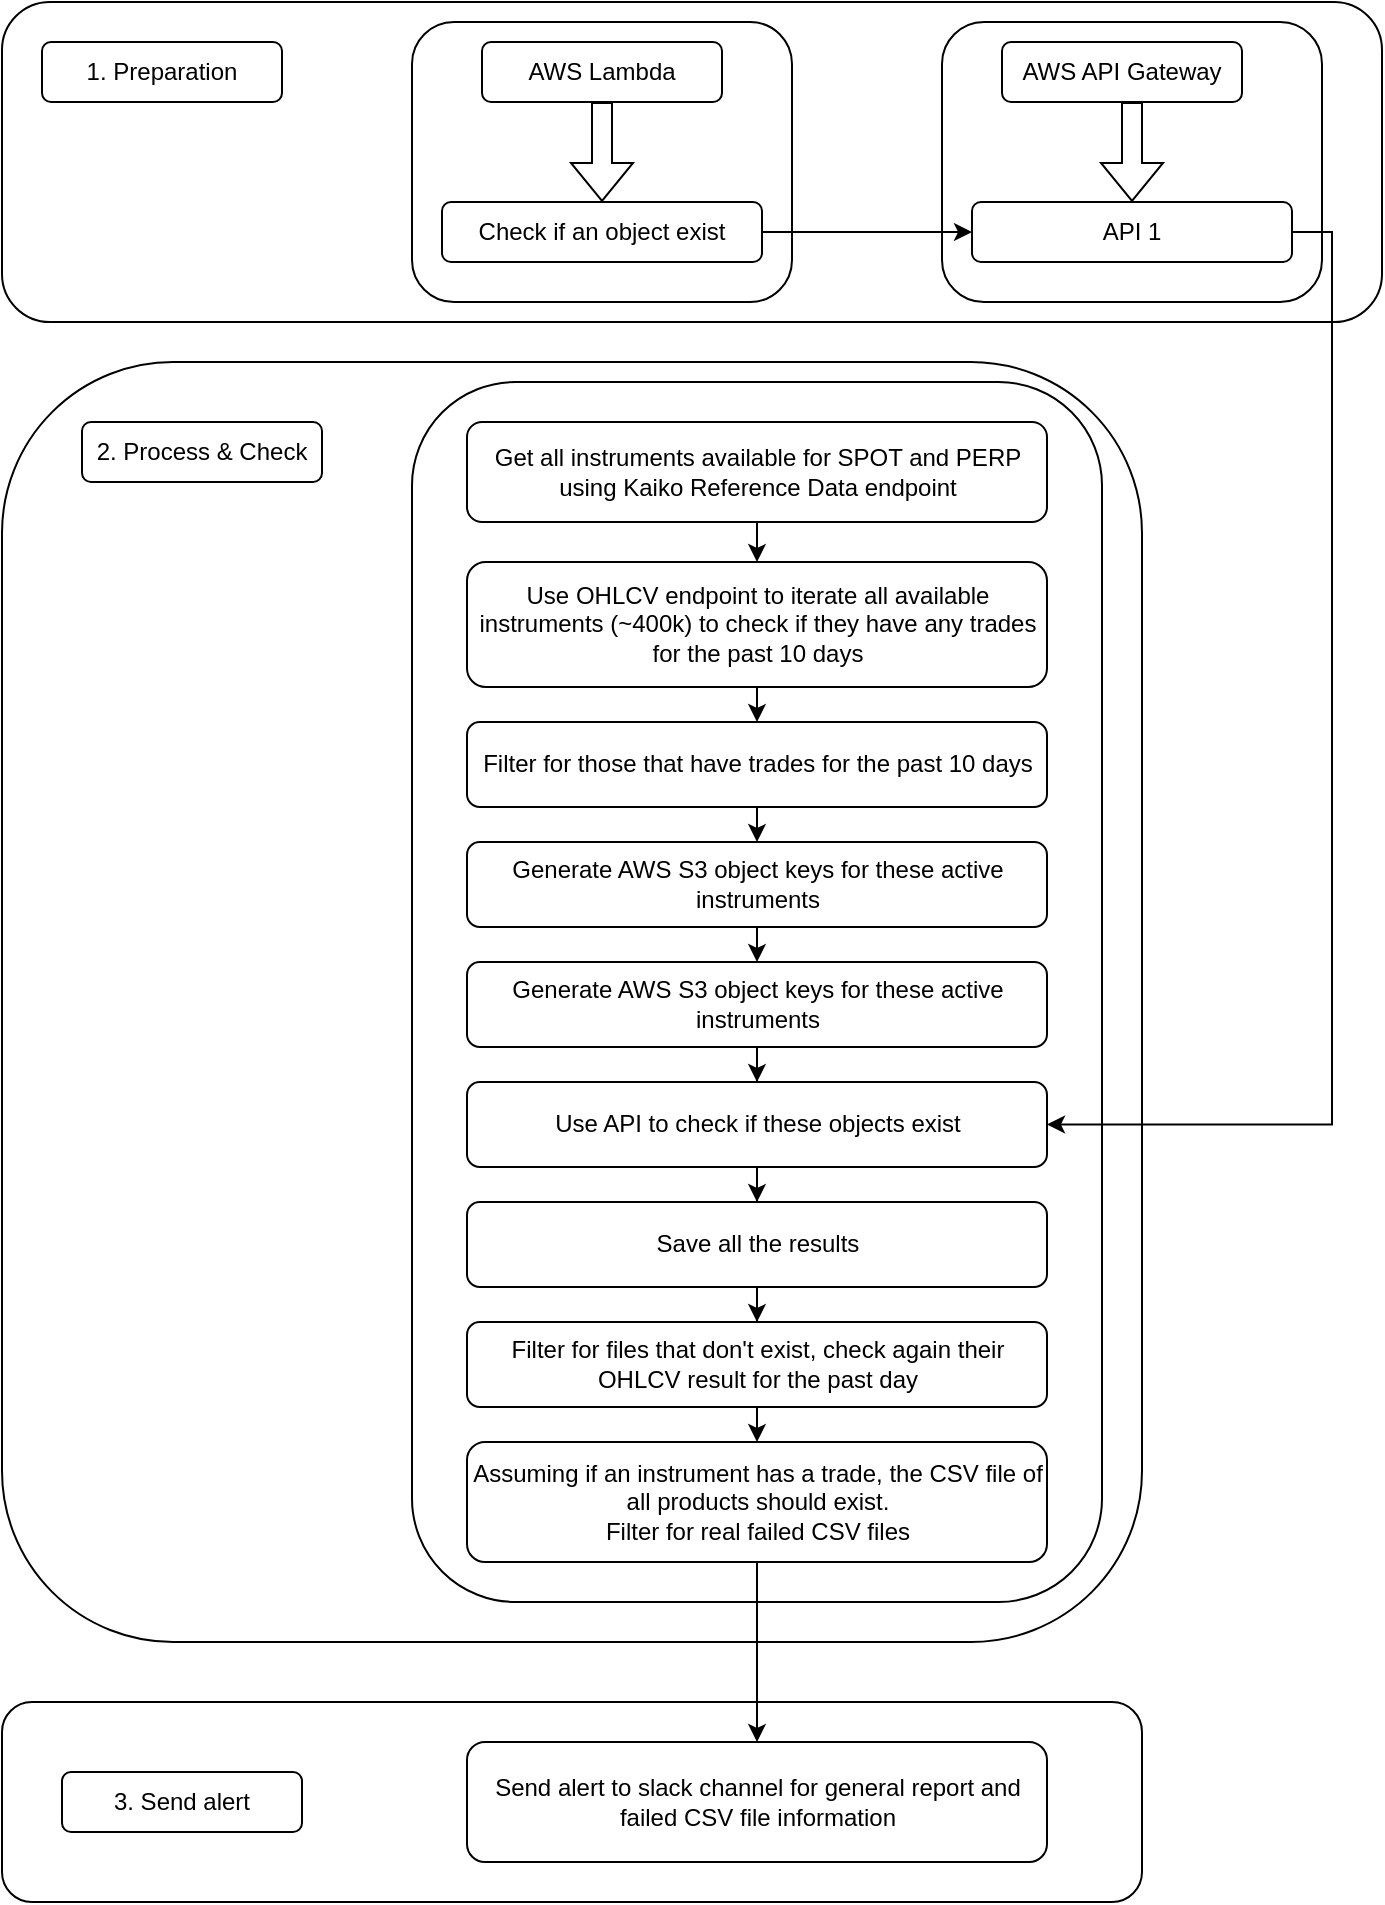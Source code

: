 <mxfile version="28.2.0">
  <diagram name="Page-1" id="wkkrfAakZS2gCEsQOzNK">
    <mxGraphModel dx="1234" dy="731" grid="1" gridSize="10" guides="1" tooltips="1" connect="1" arrows="1" fold="1" page="1" pageScale="1" pageWidth="850" pageHeight="1100" math="0" shadow="0">
      <root>
        <mxCell id="0" />
        <mxCell id="1" parent="0" />
        <mxCell id="3ywKKGpvwJczeCODJA8Q-24" value="" style="rounded=1;whiteSpace=wrap;html=1;" parent="1" vertex="1">
          <mxGeometry x="130" y="220" width="570" height="640" as="geometry" />
        </mxCell>
        <mxCell id="3ywKKGpvwJczeCODJA8Q-26" value="" style="rounded=1;whiteSpace=wrap;html=1;" parent="1" vertex="1">
          <mxGeometry x="335" y="230" width="345" height="610" as="geometry" />
        </mxCell>
        <mxCell id="3ywKKGpvwJczeCODJA8Q-23" value="" style="rounded=1;whiteSpace=wrap;html=1;" parent="1" vertex="1">
          <mxGeometry x="130" y="40" width="690" height="160" as="geometry" />
        </mxCell>
        <mxCell id="3ywKKGpvwJczeCODJA8Q-13" value="" style="rounded=1;whiteSpace=wrap;html=1;" parent="1" vertex="1">
          <mxGeometry x="600" y="50" width="190" height="140" as="geometry" />
        </mxCell>
        <mxCell id="3ywKKGpvwJczeCODJA8Q-11" value="" style="rounded=1;whiteSpace=wrap;html=1;" parent="1" vertex="1">
          <mxGeometry x="335" y="50" width="190" height="140" as="geometry" />
        </mxCell>
        <mxCell id="1lTGerjlC5rO6-euRAGv-2" style="edgeStyle=orthogonalEdgeStyle;rounded=0;orthogonalLoop=1;jettySize=auto;html=1;exitX=0.5;exitY=1;exitDx=0;exitDy=0;entryX=0.5;entryY=0;entryDx=0;entryDy=0;" edge="1" parent="1" source="3ywKKGpvwJczeCODJA8Q-1" target="3ywKKGpvwJczeCODJA8Q-2">
          <mxGeometry relative="1" as="geometry" />
        </mxCell>
        <mxCell id="3ywKKGpvwJczeCODJA8Q-1" value="Get all instruments available for SPOT and PERP using Kaiko Reference Data endpoint" style="rounded=1;whiteSpace=wrap;html=1;" parent="1" vertex="1">
          <mxGeometry x="362.5" y="250" width="290" height="50" as="geometry" />
        </mxCell>
        <mxCell id="1lTGerjlC5rO6-euRAGv-3" style="edgeStyle=orthogonalEdgeStyle;rounded=0;orthogonalLoop=1;jettySize=auto;html=1;exitX=0.5;exitY=1;exitDx=0;exitDy=0;entryX=0.5;entryY=0;entryDx=0;entryDy=0;" edge="1" parent="1" source="3ywKKGpvwJczeCODJA8Q-2" target="1lTGerjlC5rO6-euRAGv-1">
          <mxGeometry relative="1" as="geometry" />
        </mxCell>
        <mxCell id="3ywKKGpvwJczeCODJA8Q-2" value="Use OHLCV endpoint to iterate all available instruments (~400k) to check if they have any trades for the past 10 days" style="rounded=1;whiteSpace=wrap;html=1;" parent="1" vertex="1">
          <mxGeometry x="362.5" y="320" width="290" height="62.5" as="geometry" />
        </mxCell>
        <mxCell id="3ywKKGpvwJczeCODJA8Q-20" style="edgeStyle=orthogonalEdgeStyle;rounded=0;orthogonalLoop=1;jettySize=auto;html=1;exitX=1;exitY=0.5;exitDx=0;exitDy=0;entryX=0;entryY=0.5;entryDx=0;entryDy=0;" parent="1" source="3ywKKGpvwJczeCODJA8Q-6" target="3ywKKGpvwJczeCODJA8Q-15" edge="1">
          <mxGeometry relative="1" as="geometry" />
        </mxCell>
        <mxCell id="3ywKKGpvwJczeCODJA8Q-6" value="Check if an object exist" style="rounded=1;whiteSpace=wrap;html=1;" parent="1" vertex="1">
          <mxGeometry x="350" y="140" width="160" height="30" as="geometry" />
        </mxCell>
        <mxCell id="3ywKKGpvwJczeCODJA8Q-8" value="1. Preparation" style="rounded=1;whiteSpace=wrap;html=1;" parent="1" vertex="1">
          <mxGeometry x="150" y="60" width="120" height="30" as="geometry" />
        </mxCell>
        <mxCell id="3ywKKGpvwJczeCODJA8Q-9" value="AWS Lambda" style="rounded=1;whiteSpace=wrap;html=1;" parent="1" vertex="1">
          <mxGeometry x="370" y="60" width="120" height="30" as="geometry" />
        </mxCell>
        <mxCell id="3ywKKGpvwJczeCODJA8Q-10" value="AWS API Gateway" style="rounded=1;whiteSpace=wrap;html=1;" parent="1" vertex="1">
          <mxGeometry x="630" y="60" width="120" height="30" as="geometry" />
        </mxCell>
        <mxCell id="3ywKKGpvwJczeCODJA8Q-12" value="" style="shape=flexArrow;endArrow=classic;html=1;rounded=0;entryX=0.5;entryY=0;entryDx=0;entryDy=0;exitX=0.5;exitY=1;exitDx=0;exitDy=0;" parent="1" source="3ywKKGpvwJczeCODJA8Q-9" target="3ywKKGpvwJczeCODJA8Q-6" edge="1">
          <mxGeometry width="50" height="50" relative="1" as="geometry">
            <mxPoint x="430" y="100" as="sourcePoint" />
            <mxPoint x="480" y="200" as="targetPoint" />
          </mxGeometry>
        </mxCell>
        <mxCell id="1lTGerjlC5rO6-euRAGv-12" style="edgeStyle=orthogonalEdgeStyle;rounded=0;orthogonalLoop=1;jettySize=auto;html=1;exitX=1;exitY=0.5;exitDx=0;exitDy=0;entryX=1;entryY=0.5;entryDx=0;entryDy=0;" edge="1" parent="1" source="3ywKKGpvwJczeCODJA8Q-15" target="1lTGerjlC5rO6-euRAGv-10">
          <mxGeometry relative="1" as="geometry" />
        </mxCell>
        <mxCell id="3ywKKGpvwJczeCODJA8Q-15" value="API 1" style="rounded=1;whiteSpace=wrap;html=1;" parent="1" vertex="1">
          <mxGeometry x="615" y="140" width="160" height="30" as="geometry" />
        </mxCell>
        <mxCell id="3ywKKGpvwJczeCODJA8Q-17" value="" style="shape=flexArrow;endArrow=classic;html=1;rounded=0;entryX=0.5;entryY=0;entryDx=0;entryDy=0;" parent="1" target="3ywKKGpvwJczeCODJA8Q-15" edge="1">
          <mxGeometry width="50" height="50" relative="1" as="geometry">
            <mxPoint x="695" y="90" as="sourcePoint" />
            <mxPoint x="745" y="200" as="targetPoint" />
          </mxGeometry>
        </mxCell>
        <mxCell id="3ywKKGpvwJczeCODJA8Q-31" value="2. Process &amp;amp; Check" style="rounded=1;whiteSpace=wrap;html=1;" parent="1" vertex="1">
          <mxGeometry x="170" y="250" width="120" height="30" as="geometry" />
        </mxCell>
        <mxCell id="1lTGerjlC5rO6-euRAGv-5" style="edgeStyle=orthogonalEdgeStyle;rounded=0;orthogonalLoop=1;jettySize=auto;html=1;exitX=0.5;exitY=1;exitDx=0;exitDy=0;entryX=0.5;entryY=0;entryDx=0;entryDy=0;" edge="1" parent="1" source="1lTGerjlC5rO6-euRAGv-1" target="1lTGerjlC5rO6-euRAGv-4">
          <mxGeometry relative="1" as="geometry" />
        </mxCell>
        <mxCell id="1lTGerjlC5rO6-euRAGv-1" value="Filter for those that have trades for the past 10 days" style="rounded=1;whiteSpace=wrap;html=1;" vertex="1" parent="1">
          <mxGeometry x="362.5" y="400" width="290" height="42.5" as="geometry" />
        </mxCell>
        <mxCell id="1lTGerjlC5rO6-euRAGv-9" style="edgeStyle=orthogonalEdgeStyle;rounded=0;orthogonalLoop=1;jettySize=auto;html=1;exitX=0.5;exitY=1;exitDx=0;exitDy=0;entryX=0.5;entryY=0;entryDx=0;entryDy=0;" edge="1" parent="1" source="1lTGerjlC5rO6-euRAGv-4" target="1lTGerjlC5rO6-euRAGv-6">
          <mxGeometry relative="1" as="geometry" />
        </mxCell>
        <mxCell id="1lTGerjlC5rO6-euRAGv-4" value="Generate AWS S3 object keys for these active instruments" style="rounded=1;whiteSpace=wrap;html=1;" vertex="1" parent="1">
          <mxGeometry x="362.5" y="460" width="290" height="42.5" as="geometry" />
        </mxCell>
        <mxCell id="1lTGerjlC5rO6-euRAGv-14" style="edgeStyle=orthogonalEdgeStyle;rounded=0;orthogonalLoop=1;jettySize=auto;html=1;exitX=0.5;exitY=1;exitDx=0;exitDy=0;" edge="1" parent="1" source="1lTGerjlC5rO6-euRAGv-6" target="1lTGerjlC5rO6-euRAGv-10">
          <mxGeometry relative="1" as="geometry" />
        </mxCell>
        <mxCell id="1lTGerjlC5rO6-euRAGv-6" value="Generate AWS S3 object keys for these active instruments" style="rounded=1;whiteSpace=wrap;html=1;" vertex="1" parent="1">
          <mxGeometry x="362.5" y="520" width="290" height="42.5" as="geometry" />
        </mxCell>
        <mxCell id="1lTGerjlC5rO6-euRAGv-15" style="edgeStyle=orthogonalEdgeStyle;rounded=0;orthogonalLoop=1;jettySize=auto;html=1;exitX=0.5;exitY=1;exitDx=0;exitDy=0;" edge="1" parent="1" source="1lTGerjlC5rO6-euRAGv-10" target="1lTGerjlC5rO6-euRAGv-13">
          <mxGeometry relative="1" as="geometry" />
        </mxCell>
        <mxCell id="1lTGerjlC5rO6-euRAGv-10" value="Use API to check if these objects exist" style="rounded=1;whiteSpace=wrap;html=1;" vertex="1" parent="1">
          <mxGeometry x="362.5" y="580" width="290" height="42.5" as="geometry" />
        </mxCell>
        <mxCell id="1lTGerjlC5rO6-euRAGv-17" style="edgeStyle=orthogonalEdgeStyle;rounded=0;orthogonalLoop=1;jettySize=auto;html=1;exitX=0.5;exitY=1;exitDx=0;exitDy=0;" edge="1" parent="1" source="1lTGerjlC5rO6-euRAGv-13" target="1lTGerjlC5rO6-euRAGv-16">
          <mxGeometry relative="1" as="geometry" />
        </mxCell>
        <mxCell id="1lTGerjlC5rO6-euRAGv-13" value="Save all the results" style="rounded=1;whiteSpace=wrap;html=1;" vertex="1" parent="1">
          <mxGeometry x="362.5" y="640" width="290" height="42.5" as="geometry" />
        </mxCell>
        <mxCell id="1lTGerjlC5rO6-euRAGv-19" style="edgeStyle=orthogonalEdgeStyle;rounded=0;orthogonalLoop=1;jettySize=auto;html=1;exitX=0.5;exitY=1;exitDx=0;exitDy=0;entryX=0.5;entryY=0;entryDx=0;entryDy=0;" edge="1" parent="1" source="1lTGerjlC5rO6-euRAGv-16" target="1lTGerjlC5rO6-euRAGv-18">
          <mxGeometry relative="1" as="geometry" />
        </mxCell>
        <mxCell id="1lTGerjlC5rO6-euRAGv-16" value="Filter for files that don&#39;t exist, check again their OHLCV result for the past day" style="rounded=1;whiteSpace=wrap;html=1;" vertex="1" parent="1">
          <mxGeometry x="362.5" y="700" width="290" height="42.5" as="geometry" />
        </mxCell>
        <mxCell id="1lTGerjlC5rO6-euRAGv-18" value="Assuming if an instrument has a trade, the CSV file of all products should exist. &lt;br&gt;Filter for real failed CSV files" style="rounded=1;whiteSpace=wrap;html=1;" vertex="1" parent="1">
          <mxGeometry x="362.5" y="760" width="290" height="60" as="geometry" />
        </mxCell>
        <mxCell id="1lTGerjlC5rO6-euRAGv-23" value="" style="whiteSpace=wrap;html=1;rounded=1;" vertex="1" parent="1">
          <mxGeometry x="130" y="890" width="570" height="100" as="geometry" />
        </mxCell>
        <mxCell id="1lTGerjlC5rO6-euRAGv-20" value="Send alert to slack channel for general report and failed CSV file information" style="rounded=1;whiteSpace=wrap;html=1;" vertex="1" parent="1">
          <mxGeometry x="362.5" y="910" width="290" height="60" as="geometry" />
        </mxCell>
        <mxCell id="1lTGerjlC5rO6-euRAGv-25" value="3. Send alert" style="rounded=1;whiteSpace=wrap;html=1;" vertex="1" parent="1">
          <mxGeometry x="160" y="925" width="120" height="30" as="geometry" />
        </mxCell>
        <mxCell id="1lTGerjlC5rO6-euRAGv-21" style="edgeStyle=orthogonalEdgeStyle;rounded=0;orthogonalLoop=1;jettySize=auto;html=1;exitX=0.5;exitY=1;exitDx=0;exitDy=0;" edge="1" parent="1" source="1lTGerjlC5rO6-euRAGv-18" target="1lTGerjlC5rO6-euRAGv-20">
          <mxGeometry relative="1" as="geometry" />
        </mxCell>
      </root>
    </mxGraphModel>
  </diagram>
</mxfile>
